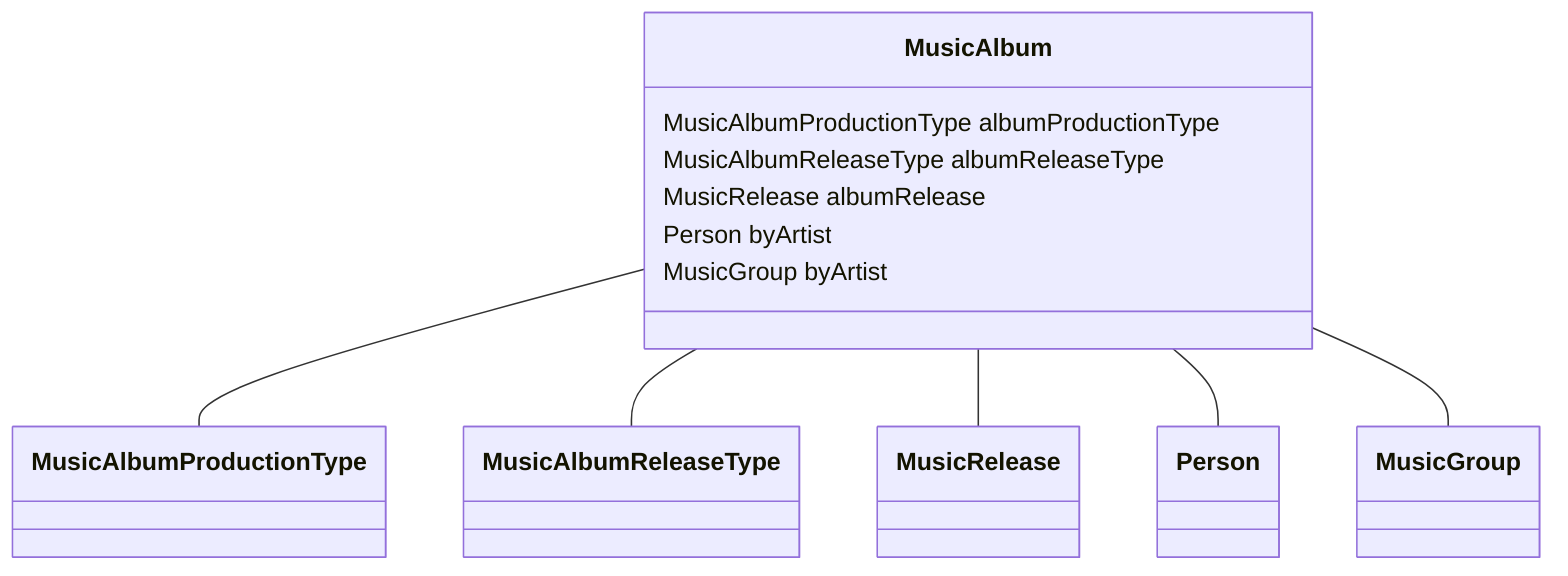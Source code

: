 classDiagram
  MusicAlbum -- MusicAlbumProductionType
  MusicAlbum -- MusicAlbumReleaseType
  MusicAlbum -- MusicRelease
  MusicAlbum -- Person
  MusicAlbum -- MusicGroup


class MusicAlbum {

  MusicAlbumProductionType albumProductionType
  MusicAlbumReleaseType albumReleaseType
  MusicRelease albumRelease
  Person byArtist
  MusicGroup byArtist

 }